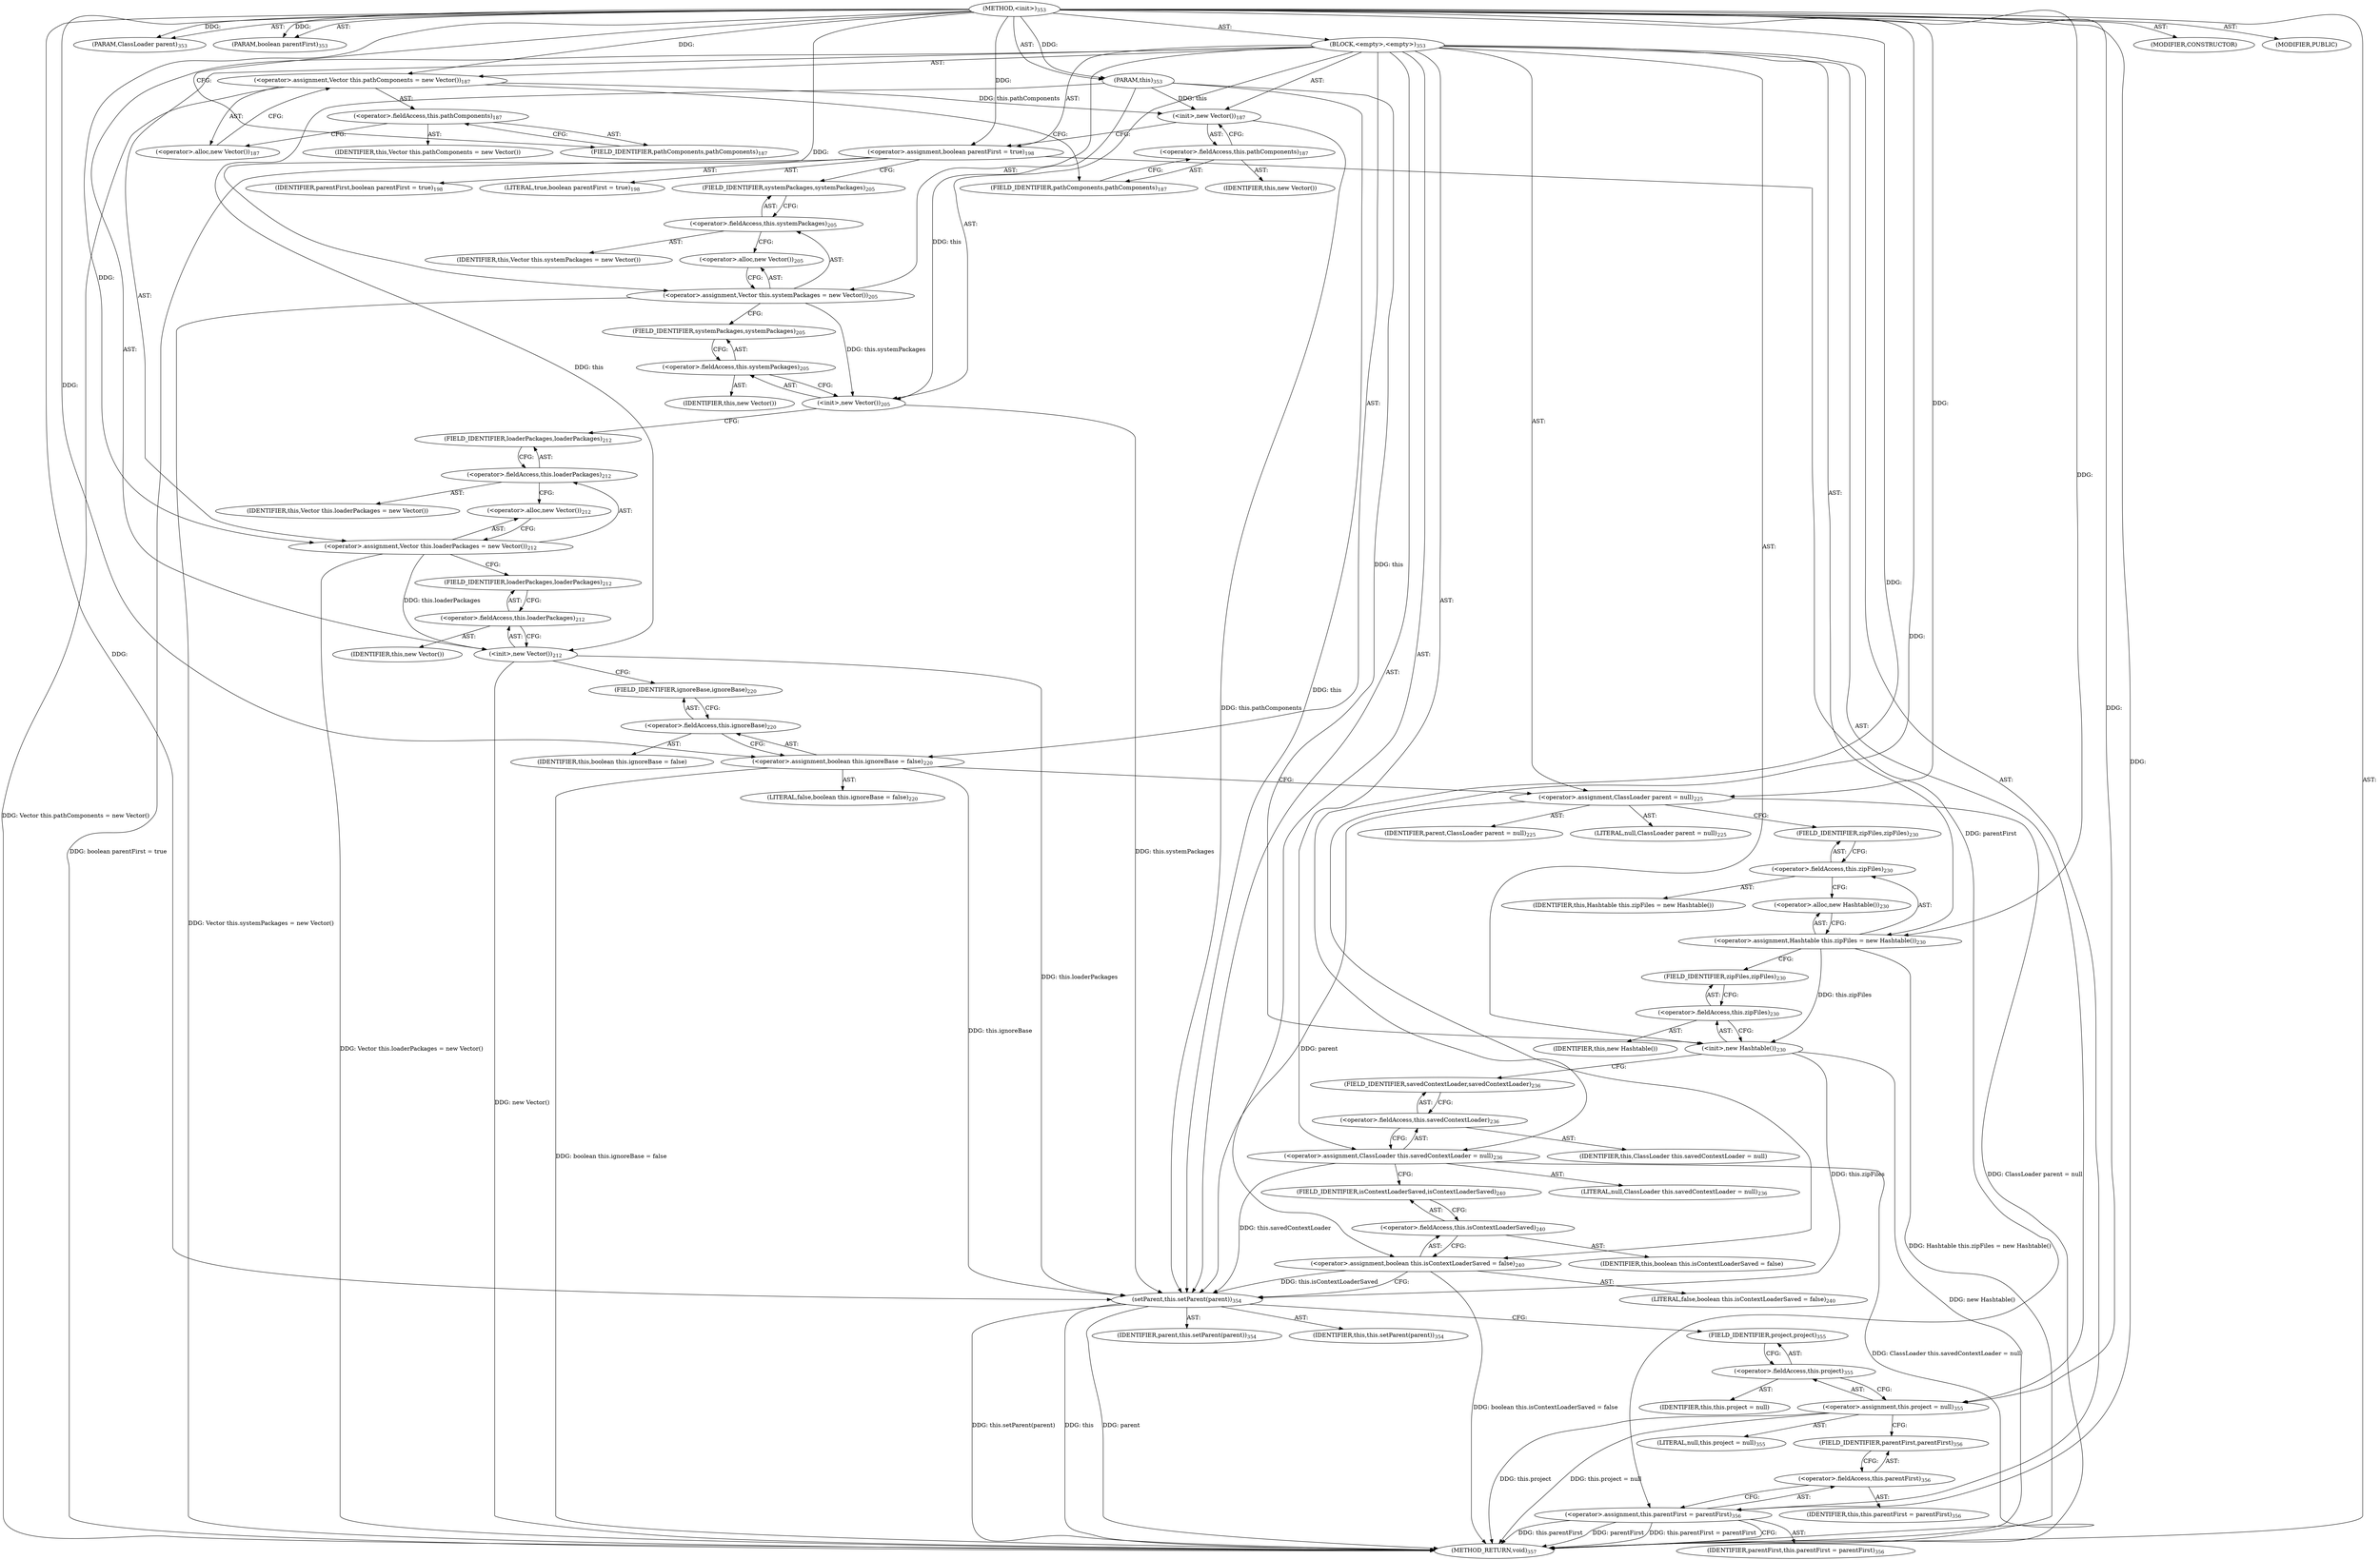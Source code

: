 digraph "&lt;init&gt;" {  
"111669149704" [label = <(METHOD,&lt;init&gt;)<SUB>353</SUB>> ]
"115964117022" [label = <(PARAM,this)<SUB>353</SUB>> ]
"115964117033" [label = <(PARAM,ClassLoader parent)<SUB>353</SUB>> ]
"115964117034" [label = <(PARAM,boolean parentFirst)<SUB>353</SUB>> ]
"25769803788" [label = <(BLOCK,&lt;empty&gt;,&lt;empty&gt;)<SUB>353</SUB>> ]
"30064771176" [label = <(&lt;operator&gt;.assignment,Vector this.pathComponents = new Vector())<SUB>187</SUB>> ]
"30064771177" [label = <(&lt;operator&gt;.fieldAccess,this.pathComponents)<SUB>187</SUB>> ]
"68719476867" [label = <(IDENTIFIER,this,Vector this.pathComponents = new Vector())> ]
"55834574889" [label = <(FIELD_IDENTIFIER,pathComponents,pathComponents)<SUB>187</SUB>> ]
"30064771178" [label = <(&lt;operator&gt;.alloc,new Vector())<SUB>187</SUB>> ]
"30064771179" [label = <(&lt;init&gt;,new Vector())<SUB>187</SUB>> ]
"30064771180" [label = <(&lt;operator&gt;.fieldAccess,this.pathComponents)<SUB>187</SUB>> ]
"68719476868" [label = <(IDENTIFIER,this,new Vector())> ]
"55834574890" [label = <(FIELD_IDENTIFIER,pathComponents,pathComponents)<SUB>187</SUB>> ]
"30064771181" [label = <(&lt;operator&gt;.assignment,boolean parentFirst = true)<SUB>198</SUB>> ]
"68719476869" [label = <(IDENTIFIER,parentFirst,boolean parentFirst = true)<SUB>198</SUB>> ]
"90194313234" [label = <(LITERAL,true,boolean parentFirst = true)<SUB>198</SUB>> ]
"30064771182" [label = <(&lt;operator&gt;.assignment,Vector this.systemPackages = new Vector())<SUB>205</SUB>> ]
"30064771183" [label = <(&lt;operator&gt;.fieldAccess,this.systemPackages)<SUB>205</SUB>> ]
"68719476870" [label = <(IDENTIFIER,this,Vector this.systemPackages = new Vector())> ]
"55834574891" [label = <(FIELD_IDENTIFIER,systemPackages,systemPackages)<SUB>205</SUB>> ]
"30064771184" [label = <(&lt;operator&gt;.alloc,new Vector())<SUB>205</SUB>> ]
"30064771185" [label = <(&lt;init&gt;,new Vector())<SUB>205</SUB>> ]
"30064771186" [label = <(&lt;operator&gt;.fieldAccess,this.systemPackages)<SUB>205</SUB>> ]
"68719476871" [label = <(IDENTIFIER,this,new Vector())> ]
"55834574892" [label = <(FIELD_IDENTIFIER,systemPackages,systemPackages)<SUB>205</SUB>> ]
"30064771187" [label = <(&lt;operator&gt;.assignment,Vector this.loaderPackages = new Vector())<SUB>212</SUB>> ]
"30064771188" [label = <(&lt;operator&gt;.fieldAccess,this.loaderPackages)<SUB>212</SUB>> ]
"68719476872" [label = <(IDENTIFIER,this,Vector this.loaderPackages = new Vector())> ]
"55834574893" [label = <(FIELD_IDENTIFIER,loaderPackages,loaderPackages)<SUB>212</SUB>> ]
"30064771189" [label = <(&lt;operator&gt;.alloc,new Vector())<SUB>212</SUB>> ]
"30064771190" [label = <(&lt;init&gt;,new Vector())<SUB>212</SUB>> ]
"30064771191" [label = <(&lt;operator&gt;.fieldAccess,this.loaderPackages)<SUB>212</SUB>> ]
"68719476873" [label = <(IDENTIFIER,this,new Vector())> ]
"55834574894" [label = <(FIELD_IDENTIFIER,loaderPackages,loaderPackages)<SUB>212</SUB>> ]
"30064771192" [label = <(&lt;operator&gt;.assignment,boolean this.ignoreBase = false)<SUB>220</SUB>> ]
"30064771193" [label = <(&lt;operator&gt;.fieldAccess,this.ignoreBase)<SUB>220</SUB>> ]
"68719476874" [label = <(IDENTIFIER,this,boolean this.ignoreBase = false)> ]
"55834574895" [label = <(FIELD_IDENTIFIER,ignoreBase,ignoreBase)<SUB>220</SUB>> ]
"90194313235" [label = <(LITERAL,false,boolean this.ignoreBase = false)<SUB>220</SUB>> ]
"30064771194" [label = <(&lt;operator&gt;.assignment,ClassLoader parent = null)<SUB>225</SUB>> ]
"68719476875" [label = <(IDENTIFIER,parent,ClassLoader parent = null)<SUB>225</SUB>> ]
"90194313236" [label = <(LITERAL,null,ClassLoader parent = null)<SUB>225</SUB>> ]
"30064771195" [label = <(&lt;operator&gt;.assignment,Hashtable this.zipFiles = new Hashtable())<SUB>230</SUB>> ]
"30064771196" [label = <(&lt;operator&gt;.fieldAccess,this.zipFiles)<SUB>230</SUB>> ]
"68719476876" [label = <(IDENTIFIER,this,Hashtable this.zipFiles = new Hashtable())> ]
"55834574896" [label = <(FIELD_IDENTIFIER,zipFiles,zipFiles)<SUB>230</SUB>> ]
"30064771197" [label = <(&lt;operator&gt;.alloc,new Hashtable())<SUB>230</SUB>> ]
"30064771198" [label = <(&lt;init&gt;,new Hashtable())<SUB>230</SUB>> ]
"30064771199" [label = <(&lt;operator&gt;.fieldAccess,this.zipFiles)<SUB>230</SUB>> ]
"68719476877" [label = <(IDENTIFIER,this,new Hashtable())> ]
"55834574897" [label = <(FIELD_IDENTIFIER,zipFiles,zipFiles)<SUB>230</SUB>> ]
"30064771200" [label = <(&lt;operator&gt;.assignment,ClassLoader this.savedContextLoader = null)<SUB>236</SUB>> ]
"30064771201" [label = <(&lt;operator&gt;.fieldAccess,this.savedContextLoader)<SUB>236</SUB>> ]
"68719476878" [label = <(IDENTIFIER,this,ClassLoader this.savedContextLoader = null)> ]
"55834574898" [label = <(FIELD_IDENTIFIER,savedContextLoader,savedContextLoader)<SUB>236</SUB>> ]
"90194313237" [label = <(LITERAL,null,ClassLoader this.savedContextLoader = null)<SUB>236</SUB>> ]
"30064771202" [label = <(&lt;operator&gt;.assignment,boolean this.isContextLoaderSaved = false)<SUB>240</SUB>> ]
"30064771203" [label = <(&lt;operator&gt;.fieldAccess,this.isContextLoaderSaved)<SUB>240</SUB>> ]
"68719476879" [label = <(IDENTIFIER,this,boolean this.isContextLoaderSaved = false)> ]
"55834574899" [label = <(FIELD_IDENTIFIER,isContextLoaderSaved,isContextLoaderSaved)<SUB>240</SUB>> ]
"90194313238" [label = <(LITERAL,false,boolean this.isContextLoaderSaved = false)<SUB>240</SUB>> ]
"30064771204" [label = <(setParent,this.setParent(parent))<SUB>354</SUB>> ]
"68719476815" [label = <(IDENTIFIER,this,this.setParent(parent))<SUB>354</SUB>> ]
"68719476880" [label = <(IDENTIFIER,parent,this.setParent(parent))<SUB>354</SUB>> ]
"30064771205" [label = <(&lt;operator&gt;.assignment,this.project = null)<SUB>355</SUB>> ]
"30064771206" [label = <(&lt;operator&gt;.fieldAccess,this.project)<SUB>355</SUB>> ]
"68719476881" [label = <(IDENTIFIER,this,this.project = null)> ]
"55834574900" [label = <(FIELD_IDENTIFIER,project,project)<SUB>355</SUB>> ]
"90194313239" [label = <(LITERAL,null,this.project = null)<SUB>355</SUB>> ]
"30064771207" [label = <(&lt;operator&gt;.assignment,this.parentFirst = parentFirst)<SUB>356</SUB>> ]
"30064771208" [label = <(&lt;operator&gt;.fieldAccess,this.parentFirst)<SUB>356</SUB>> ]
"68719476816" [label = <(IDENTIFIER,this,this.parentFirst = parentFirst)<SUB>356</SUB>> ]
"55834574901" [label = <(FIELD_IDENTIFIER,parentFirst,parentFirst)<SUB>356</SUB>> ]
"68719476882" [label = <(IDENTIFIER,parentFirst,this.parentFirst = parentFirst)<SUB>356</SUB>> ]
"133143986213" [label = <(MODIFIER,CONSTRUCTOR)> ]
"133143986214" [label = <(MODIFIER,PUBLIC)> ]
"128849018888" [label = <(METHOD_RETURN,void)<SUB>357</SUB>> ]
  "111669149704" -> "115964117022"  [ label = "AST: "] 
  "111669149704" -> "115964117033"  [ label = "AST: "] 
  "111669149704" -> "115964117034"  [ label = "AST: "] 
  "111669149704" -> "25769803788"  [ label = "AST: "] 
  "111669149704" -> "133143986213"  [ label = "AST: "] 
  "111669149704" -> "133143986214"  [ label = "AST: "] 
  "111669149704" -> "128849018888"  [ label = "AST: "] 
  "25769803788" -> "30064771176"  [ label = "AST: "] 
  "25769803788" -> "30064771179"  [ label = "AST: "] 
  "25769803788" -> "30064771181"  [ label = "AST: "] 
  "25769803788" -> "30064771182"  [ label = "AST: "] 
  "25769803788" -> "30064771185"  [ label = "AST: "] 
  "25769803788" -> "30064771187"  [ label = "AST: "] 
  "25769803788" -> "30064771190"  [ label = "AST: "] 
  "25769803788" -> "30064771192"  [ label = "AST: "] 
  "25769803788" -> "30064771194"  [ label = "AST: "] 
  "25769803788" -> "30064771195"  [ label = "AST: "] 
  "25769803788" -> "30064771198"  [ label = "AST: "] 
  "25769803788" -> "30064771200"  [ label = "AST: "] 
  "25769803788" -> "30064771202"  [ label = "AST: "] 
  "25769803788" -> "30064771204"  [ label = "AST: "] 
  "25769803788" -> "30064771205"  [ label = "AST: "] 
  "25769803788" -> "30064771207"  [ label = "AST: "] 
  "30064771176" -> "30064771177"  [ label = "AST: "] 
  "30064771176" -> "30064771178"  [ label = "AST: "] 
  "30064771177" -> "68719476867"  [ label = "AST: "] 
  "30064771177" -> "55834574889"  [ label = "AST: "] 
  "30064771179" -> "30064771180"  [ label = "AST: "] 
  "30064771180" -> "68719476868"  [ label = "AST: "] 
  "30064771180" -> "55834574890"  [ label = "AST: "] 
  "30064771181" -> "68719476869"  [ label = "AST: "] 
  "30064771181" -> "90194313234"  [ label = "AST: "] 
  "30064771182" -> "30064771183"  [ label = "AST: "] 
  "30064771182" -> "30064771184"  [ label = "AST: "] 
  "30064771183" -> "68719476870"  [ label = "AST: "] 
  "30064771183" -> "55834574891"  [ label = "AST: "] 
  "30064771185" -> "30064771186"  [ label = "AST: "] 
  "30064771186" -> "68719476871"  [ label = "AST: "] 
  "30064771186" -> "55834574892"  [ label = "AST: "] 
  "30064771187" -> "30064771188"  [ label = "AST: "] 
  "30064771187" -> "30064771189"  [ label = "AST: "] 
  "30064771188" -> "68719476872"  [ label = "AST: "] 
  "30064771188" -> "55834574893"  [ label = "AST: "] 
  "30064771190" -> "30064771191"  [ label = "AST: "] 
  "30064771191" -> "68719476873"  [ label = "AST: "] 
  "30064771191" -> "55834574894"  [ label = "AST: "] 
  "30064771192" -> "30064771193"  [ label = "AST: "] 
  "30064771192" -> "90194313235"  [ label = "AST: "] 
  "30064771193" -> "68719476874"  [ label = "AST: "] 
  "30064771193" -> "55834574895"  [ label = "AST: "] 
  "30064771194" -> "68719476875"  [ label = "AST: "] 
  "30064771194" -> "90194313236"  [ label = "AST: "] 
  "30064771195" -> "30064771196"  [ label = "AST: "] 
  "30064771195" -> "30064771197"  [ label = "AST: "] 
  "30064771196" -> "68719476876"  [ label = "AST: "] 
  "30064771196" -> "55834574896"  [ label = "AST: "] 
  "30064771198" -> "30064771199"  [ label = "AST: "] 
  "30064771199" -> "68719476877"  [ label = "AST: "] 
  "30064771199" -> "55834574897"  [ label = "AST: "] 
  "30064771200" -> "30064771201"  [ label = "AST: "] 
  "30064771200" -> "90194313237"  [ label = "AST: "] 
  "30064771201" -> "68719476878"  [ label = "AST: "] 
  "30064771201" -> "55834574898"  [ label = "AST: "] 
  "30064771202" -> "30064771203"  [ label = "AST: "] 
  "30064771202" -> "90194313238"  [ label = "AST: "] 
  "30064771203" -> "68719476879"  [ label = "AST: "] 
  "30064771203" -> "55834574899"  [ label = "AST: "] 
  "30064771204" -> "68719476815"  [ label = "AST: "] 
  "30064771204" -> "68719476880"  [ label = "AST: "] 
  "30064771205" -> "30064771206"  [ label = "AST: "] 
  "30064771205" -> "90194313239"  [ label = "AST: "] 
  "30064771206" -> "68719476881"  [ label = "AST: "] 
  "30064771206" -> "55834574900"  [ label = "AST: "] 
  "30064771207" -> "30064771208"  [ label = "AST: "] 
  "30064771207" -> "68719476882"  [ label = "AST: "] 
  "30064771208" -> "68719476816"  [ label = "AST: "] 
  "30064771208" -> "55834574901"  [ label = "AST: "] 
  "30064771176" -> "55834574890"  [ label = "CFG: "] 
  "30064771179" -> "30064771181"  [ label = "CFG: "] 
  "30064771181" -> "55834574891"  [ label = "CFG: "] 
  "30064771182" -> "55834574892"  [ label = "CFG: "] 
  "30064771185" -> "55834574893"  [ label = "CFG: "] 
  "30064771187" -> "55834574894"  [ label = "CFG: "] 
  "30064771190" -> "55834574895"  [ label = "CFG: "] 
  "30064771192" -> "30064771194"  [ label = "CFG: "] 
  "30064771194" -> "55834574896"  [ label = "CFG: "] 
  "30064771195" -> "55834574897"  [ label = "CFG: "] 
  "30064771198" -> "55834574898"  [ label = "CFG: "] 
  "30064771200" -> "55834574899"  [ label = "CFG: "] 
  "30064771202" -> "30064771204"  [ label = "CFG: "] 
  "30064771204" -> "55834574900"  [ label = "CFG: "] 
  "30064771205" -> "55834574901"  [ label = "CFG: "] 
  "30064771207" -> "128849018888"  [ label = "CFG: "] 
  "30064771177" -> "30064771178"  [ label = "CFG: "] 
  "30064771178" -> "30064771176"  [ label = "CFG: "] 
  "30064771180" -> "30064771179"  [ label = "CFG: "] 
  "30064771183" -> "30064771184"  [ label = "CFG: "] 
  "30064771184" -> "30064771182"  [ label = "CFG: "] 
  "30064771186" -> "30064771185"  [ label = "CFG: "] 
  "30064771188" -> "30064771189"  [ label = "CFG: "] 
  "30064771189" -> "30064771187"  [ label = "CFG: "] 
  "30064771191" -> "30064771190"  [ label = "CFG: "] 
  "30064771193" -> "30064771192"  [ label = "CFG: "] 
  "30064771196" -> "30064771197"  [ label = "CFG: "] 
  "30064771197" -> "30064771195"  [ label = "CFG: "] 
  "30064771199" -> "30064771198"  [ label = "CFG: "] 
  "30064771201" -> "30064771200"  [ label = "CFG: "] 
  "30064771203" -> "30064771202"  [ label = "CFG: "] 
  "30064771206" -> "30064771205"  [ label = "CFG: "] 
  "30064771208" -> "30064771207"  [ label = "CFG: "] 
  "55834574889" -> "30064771177"  [ label = "CFG: "] 
  "55834574890" -> "30064771180"  [ label = "CFG: "] 
  "55834574891" -> "30064771183"  [ label = "CFG: "] 
  "55834574892" -> "30064771186"  [ label = "CFG: "] 
  "55834574893" -> "30064771188"  [ label = "CFG: "] 
  "55834574894" -> "30064771191"  [ label = "CFG: "] 
  "55834574895" -> "30064771193"  [ label = "CFG: "] 
  "55834574896" -> "30064771196"  [ label = "CFG: "] 
  "55834574897" -> "30064771199"  [ label = "CFG: "] 
  "55834574898" -> "30064771201"  [ label = "CFG: "] 
  "55834574899" -> "30064771203"  [ label = "CFG: "] 
  "55834574900" -> "30064771206"  [ label = "CFG: "] 
  "55834574901" -> "30064771208"  [ label = "CFG: "] 
  "111669149704" -> "55834574889"  [ label = "CFG: "] 
  "30064771176" -> "128849018888"  [ label = "DDG: Vector this.pathComponents = new Vector()"] 
  "30064771181" -> "128849018888"  [ label = "DDG: boolean parentFirst = true"] 
  "30064771182" -> "128849018888"  [ label = "DDG: Vector this.systemPackages = new Vector()"] 
  "30064771187" -> "128849018888"  [ label = "DDG: Vector this.loaderPackages = new Vector()"] 
  "30064771190" -> "128849018888"  [ label = "DDG: new Vector()"] 
  "30064771192" -> "128849018888"  [ label = "DDG: boolean this.ignoreBase = false"] 
  "30064771194" -> "128849018888"  [ label = "DDG: ClassLoader parent = null"] 
  "30064771195" -> "128849018888"  [ label = "DDG: Hashtable this.zipFiles = new Hashtable()"] 
  "30064771198" -> "128849018888"  [ label = "DDG: new Hashtable()"] 
  "30064771200" -> "128849018888"  [ label = "DDG: ClassLoader this.savedContextLoader = null"] 
  "30064771202" -> "128849018888"  [ label = "DDG: boolean this.isContextLoaderSaved = false"] 
  "30064771204" -> "128849018888"  [ label = "DDG: this"] 
  "30064771204" -> "128849018888"  [ label = "DDG: parent"] 
  "30064771204" -> "128849018888"  [ label = "DDG: this.setParent(parent)"] 
  "30064771205" -> "128849018888"  [ label = "DDG: this.project"] 
  "30064771205" -> "128849018888"  [ label = "DDG: this.project = null"] 
  "30064771207" -> "128849018888"  [ label = "DDG: this.parentFirst"] 
  "30064771207" -> "128849018888"  [ label = "DDG: parentFirst"] 
  "30064771207" -> "128849018888"  [ label = "DDG: this.parentFirst = parentFirst"] 
  "111669149704" -> "115964117022"  [ label = "DDG: "] 
  "111669149704" -> "115964117033"  [ label = "DDG: "] 
  "111669149704" -> "115964117034"  [ label = "DDG: "] 
  "111669149704" -> "30064771176"  [ label = "DDG: "] 
  "111669149704" -> "30064771181"  [ label = "DDG: "] 
  "111669149704" -> "30064771182"  [ label = "DDG: "] 
  "111669149704" -> "30064771187"  [ label = "DDG: "] 
  "111669149704" -> "30064771192"  [ label = "DDG: "] 
  "111669149704" -> "30064771194"  [ label = "DDG: "] 
  "111669149704" -> "30064771195"  [ label = "DDG: "] 
  "111669149704" -> "30064771200"  [ label = "DDG: "] 
  "111669149704" -> "30064771202"  [ label = "DDG: "] 
  "111669149704" -> "30064771205"  [ label = "DDG: "] 
  "30064771181" -> "30064771207"  [ label = "DDG: parentFirst"] 
  "111669149704" -> "30064771207"  [ label = "DDG: "] 
  "115964117022" -> "30064771179"  [ label = "DDG: this"] 
  "30064771176" -> "30064771179"  [ label = "DDG: this.pathComponents"] 
  "115964117022" -> "30064771185"  [ label = "DDG: this"] 
  "30064771182" -> "30064771185"  [ label = "DDG: this.systemPackages"] 
  "115964117022" -> "30064771190"  [ label = "DDG: this"] 
  "30064771187" -> "30064771190"  [ label = "DDG: this.loaderPackages"] 
  "115964117022" -> "30064771198"  [ label = "DDG: this"] 
  "30064771195" -> "30064771198"  [ label = "DDG: this.zipFiles"] 
  "115964117022" -> "30064771204"  [ label = "DDG: this"] 
  "30064771179" -> "30064771204"  [ label = "DDG: this.pathComponents"] 
  "30064771185" -> "30064771204"  [ label = "DDG: this.systemPackages"] 
  "30064771190" -> "30064771204"  [ label = "DDG: this.loaderPackages"] 
  "30064771192" -> "30064771204"  [ label = "DDG: this.ignoreBase"] 
  "30064771198" -> "30064771204"  [ label = "DDG: this.zipFiles"] 
  "30064771200" -> "30064771204"  [ label = "DDG: this.savedContextLoader"] 
  "30064771202" -> "30064771204"  [ label = "DDG: this.isContextLoaderSaved"] 
  "111669149704" -> "30064771204"  [ label = "DDG: "] 
  "30064771194" -> "30064771204"  [ label = "DDG: parent"] 
}
